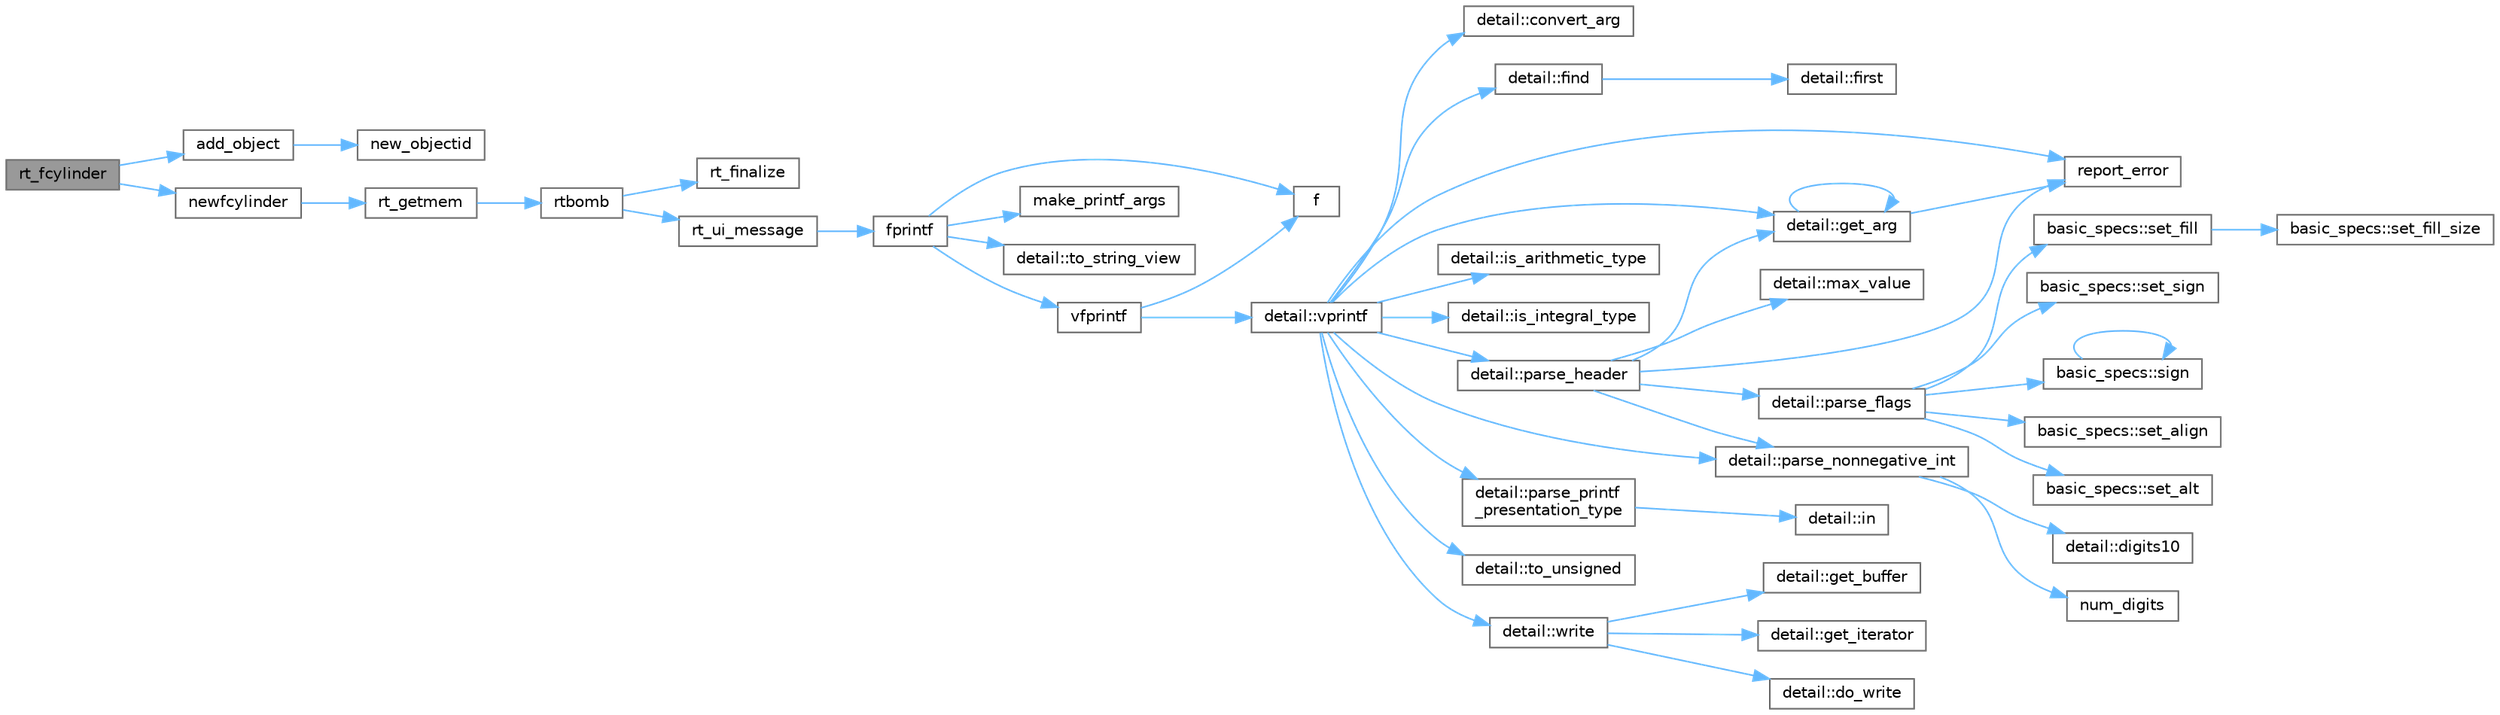 digraph "rt_fcylinder"
{
 // LATEX_PDF_SIZE
  bgcolor="transparent";
  edge [fontname=Helvetica,fontsize=10,labelfontname=Helvetica,labelfontsize=10];
  node [fontname=Helvetica,fontsize=10,shape=box,height=0.2,width=0.4];
  rankdir="LR";
  Node1 [id="Node000001",label="rt_fcylinder",height=0.2,width=0.4,color="gray40", fillcolor="grey60", style="filled", fontcolor="black",tooltip=" "];
  Node1 -> Node2 [id="edge47_Node000001_Node000002",color="steelblue1",style="solid",tooltip=" "];
  Node2 [id="Node000002",label="add_object",height=0.2,width=0.4,color="grey40", fillcolor="white", style="filled",URL="$intersect_8cpp.html#a628b96c94f136c666a70cc55f225508a",tooltip=" "];
  Node2 -> Node3 [id="edge48_Node000002_Node000003",color="steelblue1",style="solid",tooltip=" "];
  Node3 [id="Node000003",label="new_objectid",height=0.2,width=0.4,color="grey40", fillcolor="white", style="filled",URL="$intersect_8cpp.html#a10c0fe4f7a99794de5a0c132bb1b5ee3",tooltip=" "];
  Node1 -> Node4 [id="edge49_Node000001_Node000004",color="steelblue1",style="solid",tooltip=" "];
  Node4 [id="Node000004",label="newfcylinder",height=0.2,width=0.4,color="grey40", fillcolor="white", style="filled",URL="$cylinder_8cpp.html#a27653ab7a421840b10376119473d761d",tooltip=" "];
  Node4 -> Node5 [id="edge50_Node000004_Node000005",color="steelblue1",style="solid",tooltip=" "];
  Node5 [id="Node000005",label="rt_getmem",height=0.2,width=0.4,color="grey40", fillcolor="white", style="filled",URL="$util_8cpp.html#a55411670110436341b6dba465125eb8f",tooltip=" "];
  Node5 -> Node6 [id="edge51_Node000005_Node000006",color="steelblue1",style="solid",tooltip=" "];
  Node6 [id="Node000006",label="rtbomb",height=0.2,width=0.4,color="grey40", fillcolor="white", style="filled",URL="$util_8cpp.html#ab11ff87b1a71787f653c8026fe800e3d",tooltip=" "];
  Node6 -> Node7 [id="edge52_Node000006_Node000007",color="steelblue1",style="solid",tooltip=" "];
  Node7 [id="Node000007",label="rt_finalize",height=0.2,width=0.4,color="grey40", fillcolor="white", style="filled",URL="$tachyon__video_8cpp.html#a846c00845423b3f83b3192ae8b179604",tooltip=" "];
  Node6 -> Node8 [id="edge53_Node000006_Node000008",color="steelblue1",style="solid",tooltip=" "];
  Node8 [id="Node000008",label="rt_ui_message",height=0.2,width=0.4,color="grey40", fillcolor="white", style="filled",URL="$ui_8cpp.html#aea0c1431950c57ff36231c7f4ba804f1",tooltip=" "];
  Node8 -> Node9 [id="edge54_Node000008_Node000009",color="steelblue1",style="solid",tooltip=" "];
  Node9 [id="Node000009",label="fprintf",height=0.2,width=0.4,color="grey40", fillcolor="white", style="filled",URL="$printf_8h.html#a9f315126362cae9675de1642105e631e",tooltip=" "];
  Node9 -> Node10 [id="edge55_Node000009_Node000010",color="steelblue1",style="solid",tooltip=" "];
  Node10 [id="Node000010",label="f",height=0.2,width=0.4,color="grey40", fillcolor="white", style="filled",URL="$cxx11__tensor__map_8cpp.html#a7f507fea02198f6cb81c86640c7b1a4e",tooltip=" "];
  Node9 -> Node11 [id="edge56_Node000009_Node000011",color="steelblue1",style="solid",tooltip=" "];
  Node11 [id="Node000011",label="make_printf_args",height=0.2,width=0.4,color="grey40", fillcolor="white", style="filled",URL="$printf_8h.html#a27dcc0efcda04388971dbea3c875f122",tooltip=" "];
  Node9 -> Node12 [id="edge57_Node000009_Node000012",color="steelblue1",style="solid",tooltip=" "];
  Node12 [id="Node000012",label="detail::to_string_view",height=0.2,width=0.4,color="grey40", fillcolor="white", style="filled",URL="$namespacedetail.html#abeae79fa3e1eded2d8fbd56cc9f0960e",tooltip=" "];
  Node9 -> Node13 [id="edge58_Node000009_Node000013",color="steelblue1",style="solid",tooltip=" "];
  Node13 [id="Node000013",label="vfprintf",height=0.2,width=0.4,color="grey40", fillcolor="white", style="filled",URL="$printf_8h.html#abb30aad964fc771fb52cf3ad88649df2",tooltip=" "];
  Node13 -> Node10 [id="edge59_Node000013_Node000010",color="steelblue1",style="solid",tooltip=" "];
  Node13 -> Node14 [id="edge60_Node000013_Node000014",color="steelblue1",style="solid",tooltip=" "];
  Node14 [id="Node000014",label="detail::vprintf",height=0.2,width=0.4,color="grey40", fillcolor="white", style="filled",URL="$namespacedetail.html#a1c8c2218e4c822aa8f743fb9c573717f",tooltip=" "];
  Node14 -> Node15 [id="edge61_Node000014_Node000015",color="steelblue1",style="solid",tooltip=" "];
  Node15 [id="Node000015",label="detail::convert_arg",height=0.2,width=0.4,color="grey40", fillcolor="white", style="filled",URL="$namespacedetail.html#a03c11572c9a664266d6925f327dec7f3",tooltip=" "];
  Node14 -> Node16 [id="edge62_Node000014_Node000016",color="steelblue1",style="solid",tooltip=" "];
  Node16 [id="Node000016",label="detail::find",height=0.2,width=0.4,color="grey40", fillcolor="white", style="filled",URL="$namespacedetail.html#a6b71952fab3dc32f3edb2c3e9811d8d9",tooltip=" "];
  Node16 -> Node17 [id="edge63_Node000016_Node000017",color="steelblue1",style="solid",tooltip=" "];
  Node17 [id="Node000017",label="detail::first",height=0.2,width=0.4,color="grey40", fillcolor="white", style="filled",URL="$namespacedetail.html#a02319a3deb124802b88b61f85987df5e",tooltip=" "];
  Node14 -> Node18 [id="edge64_Node000014_Node000018",color="steelblue1",style="solid",tooltip=" "];
  Node18 [id="Node000018",label="detail::get_arg",height=0.2,width=0.4,color="grey40", fillcolor="white", style="filled",URL="$namespacedetail.html#a342ef250e45bd09b2ef666b6fae1c355",tooltip=" "];
  Node18 -> Node18 [id="edge65_Node000018_Node000018",color="steelblue1",style="solid",tooltip=" "];
  Node18 -> Node19 [id="edge66_Node000018_Node000019",color="steelblue1",style="solid",tooltip=" "];
  Node19 [id="Node000019",label="report_error",height=0.2,width=0.4,color="grey40", fillcolor="white", style="filled",URL="$format-inl_8h.html#a5555893692b00b61b3886349332fd01f",tooltip=" "];
  Node14 -> Node20 [id="edge67_Node000014_Node000020",color="steelblue1",style="solid",tooltip=" "];
  Node20 [id="Node000020",label="detail::is_arithmetic_type",height=0.2,width=0.4,color="grey40", fillcolor="white", style="filled",URL="$namespacedetail.html#a802c50a56a3495fdab6020b375ba1389",tooltip=" "];
  Node14 -> Node21 [id="edge68_Node000014_Node000021",color="steelblue1",style="solid",tooltip=" "];
  Node21 [id="Node000021",label="detail::is_integral_type",height=0.2,width=0.4,color="grey40", fillcolor="white", style="filled",URL="$namespacedetail.html#a2a60f8d1bee41b803f43fc42b707b5d1",tooltip=" "];
  Node14 -> Node22 [id="edge69_Node000014_Node000022",color="steelblue1",style="solid",tooltip=" "];
  Node22 [id="Node000022",label="detail::parse_header",height=0.2,width=0.4,color="grey40", fillcolor="white", style="filled",URL="$namespacedetail.html#afc9d93e58b8edb8077f8bc8eee7f4035",tooltip=" "];
  Node22 -> Node18 [id="edge70_Node000022_Node000018",color="steelblue1",style="solid",tooltip=" "];
  Node22 -> Node23 [id="edge71_Node000022_Node000023",color="steelblue1",style="solid",tooltip=" "];
  Node23 [id="Node000023",label="detail::max_value",height=0.2,width=0.4,color="grey40", fillcolor="white", style="filled",URL="$namespacedetail.html#a45c2130c44ebe54179eafcee3cda2bfb",tooltip=" "];
  Node22 -> Node24 [id="edge72_Node000022_Node000024",color="steelblue1",style="solid",tooltip=" "];
  Node24 [id="Node000024",label="detail::parse_flags",height=0.2,width=0.4,color="grey40", fillcolor="white", style="filled",URL="$namespacedetail.html#a4213daed116a37e1767881da51238261",tooltip=" "];
  Node24 -> Node25 [id="edge73_Node000024_Node000025",color="steelblue1",style="solid",tooltip=" "];
  Node25 [id="Node000025",label="basic_specs::set_align",height=0.2,width=0.4,color="grey40", fillcolor="white", style="filled",URL="$classbasic__specs.html#ad73b6f854341aaabc744bf54e6ea6af6",tooltip=" "];
  Node24 -> Node26 [id="edge74_Node000024_Node000026",color="steelblue1",style="solid",tooltip=" "];
  Node26 [id="Node000026",label="basic_specs::set_alt",height=0.2,width=0.4,color="grey40", fillcolor="white", style="filled",URL="$classbasic__specs.html#a5f10314706a8a3d579f882f30d283b61",tooltip=" "];
  Node24 -> Node27 [id="edge75_Node000024_Node000027",color="steelblue1",style="solid",tooltip=" "];
  Node27 [id="Node000027",label="basic_specs::set_fill",height=0.2,width=0.4,color="grey40", fillcolor="white", style="filled",URL="$classbasic__specs.html#a1600987fb39fed5dfdac21b218061a9e",tooltip=" "];
  Node27 -> Node28 [id="edge76_Node000027_Node000028",color="steelblue1",style="solid",tooltip=" "];
  Node28 [id="Node000028",label="basic_specs::set_fill_size",height=0.2,width=0.4,color="grey40", fillcolor="white", style="filled",URL="$classbasic__specs.html#a4b36db5ad1e38169bd6653635d5e69cd",tooltip=" "];
  Node24 -> Node29 [id="edge77_Node000024_Node000029",color="steelblue1",style="solid",tooltip=" "];
  Node29 [id="Node000029",label="basic_specs::set_sign",height=0.2,width=0.4,color="grey40", fillcolor="white", style="filled",URL="$classbasic__specs.html#a7020ec66ba6918727e4102567c5c731a",tooltip=" "];
  Node24 -> Node30 [id="edge78_Node000024_Node000030",color="steelblue1",style="solid",tooltip=" "];
  Node30 [id="Node000030",label="basic_specs::sign",height=0.2,width=0.4,color="grey40", fillcolor="white", style="filled",URL="$classbasic__specs.html#a380e6ff33a8ae05e3ef479bf95696ad2",tooltip=" "];
  Node30 -> Node30 [id="edge79_Node000030_Node000030",color="steelblue1",style="solid",tooltip=" "];
  Node22 -> Node31 [id="edge80_Node000022_Node000031",color="steelblue1",style="solid",tooltip=" "];
  Node31 [id="Node000031",label="detail::parse_nonnegative_int",height=0.2,width=0.4,color="grey40", fillcolor="white", style="filled",URL="$namespacedetail.html#a338caba782225e115a9902d4d0835f5f",tooltip=" "];
  Node31 -> Node32 [id="edge81_Node000031_Node000032",color="steelblue1",style="solid",tooltip=" "];
  Node32 [id="Node000032",label="detail::digits10",height=0.2,width=0.4,color="grey40", fillcolor="white", style="filled",URL="$namespacedetail.html#a3a043db05db2d07deb2d98ba2d04b4eb",tooltip=" "];
  Node31 -> Node33 [id="edge82_Node000031_Node000033",color="steelblue1",style="solid",tooltip=" "];
  Node33 [id="Node000033",label="num_digits",height=0.2,width=0.4,color="grey40", fillcolor="white", style="filled",URL="$_sequence_8c.html#aa16e8c03d098498ad9c8839cf2c48044",tooltip=" "];
  Node22 -> Node19 [id="edge83_Node000022_Node000019",color="steelblue1",style="solid",tooltip=" "];
  Node14 -> Node31 [id="edge84_Node000014_Node000031",color="steelblue1",style="solid",tooltip=" "];
  Node14 -> Node34 [id="edge85_Node000014_Node000034",color="steelblue1",style="solid",tooltip=" "];
  Node34 [id="Node000034",label="detail::parse_printf\l_presentation_type",height=0.2,width=0.4,color="grey40", fillcolor="white", style="filled",URL="$namespacedetail.html#aa2cb095169b23e3a66260ad7078f44cc",tooltip=" "];
  Node34 -> Node35 [id="edge86_Node000034_Node000035",color="steelblue1",style="solid",tooltip=" "];
  Node35 [id="Node000035",label="detail::in",height=0.2,width=0.4,color="grey40", fillcolor="white", style="filled",URL="$namespacedetail.html#a52a5e2ed06c229dcf95ea5c46d48d05e",tooltip=" "];
  Node14 -> Node19 [id="edge87_Node000014_Node000019",color="steelblue1",style="solid",tooltip=" "];
  Node14 -> Node36 [id="edge88_Node000014_Node000036",color="steelblue1",style="solid",tooltip=" "];
  Node36 [id="Node000036",label="detail::to_unsigned",height=0.2,width=0.4,color="grey40", fillcolor="white", style="filled",URL="$namespacedetail.html#a4855e668246c731a97484efc329f2aac",tooltip=" "];
  Node14 -> Node37 [id="edge89_Node000014_Node000037",color="steelblue1",style="solid",tooltip=" "];
  Node37 [id="Node000037",label="detail::write",height=0.2,width=0.4,color="grey40", fillcolor="white", style="filled",URL="$namespacedetail.html#a29dacf26eedc9e3575fb57329a5ca0a3",tooltip=" "];
  Node37 -> Node38 [id="edge90_Node000037_Node000038",color="steelblue1",style="solid",tooltip=" "];
  Node38 [id="Node000038",label="detail::do_write",height=0.2,width=0.4,color="grey40", fillcolor="white", style="filled",URL="$namespacedetail.html#a5007cc441bd246a9096070c10d1ea683",tooltip=" "];
  Node37 -> Node39 [id="edge91_Node000037_Node000039",color="steelblue1",style="solid",tooltip=" "];
  Node39 [id="Node000039",label="detail::get_buffer",height=0.2,width=0.4,color="grey40", fillcolor="white", style="filled",URL="$namespacedetail.html#ad803bb19df422bc4c4f92d75c7564437",tooltip=" "];
  Node37 -> Node40 [id="edge92_Node000037_Node000040",color="steelblue1",style="solid",tooltip=" "];
  Node40 [id="Node000040",label="detail::get_iterator",height=0.2,width=0.4,color="grey40", fillcolor="white", style="filled",URL="$namespacedetail.html#a05e3e231207d3f28f83261c2e7ad2fe5",tooltip=" "];
}
